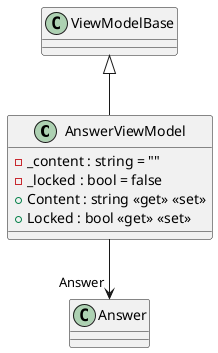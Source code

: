 @startuml
class AnswerViewModel {
    - _content : string = ""
    - _locked : bool = false
    + Content : string <<get>> <<set>>
    + Locked : bool <<get>> <<set>>
}
ViewModelBase <|-- AnswerViewModel
AnswerViewModel --> "Answer" Answer
@enduml
